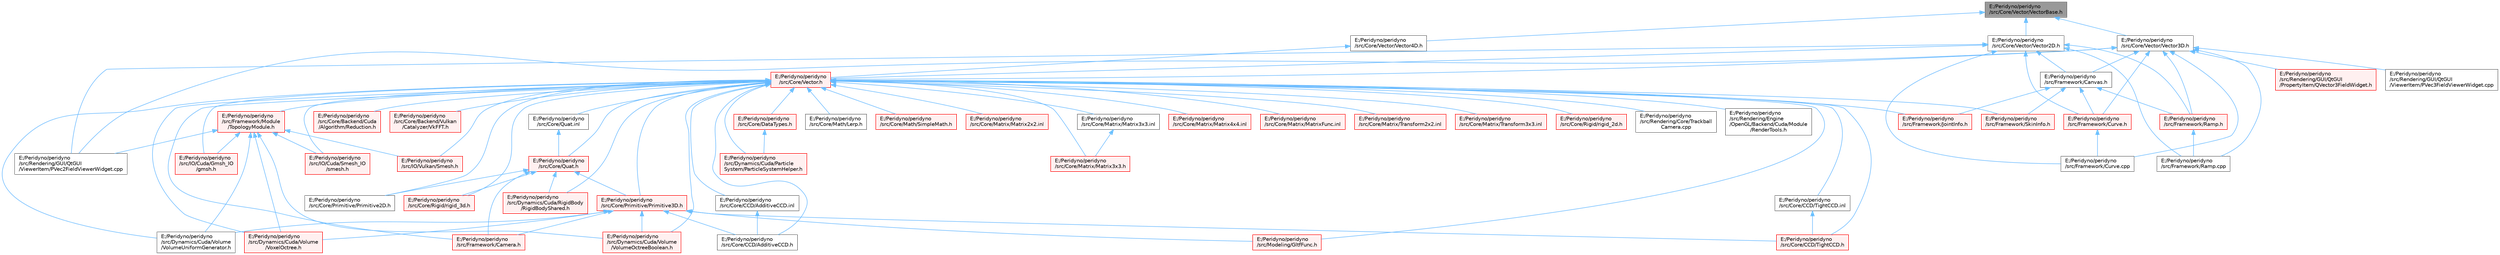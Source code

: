 digraph "E:/Peridyno/peridyno/src/Core/Vector/VectorBase.h"
{
 // LATEX_PDF_SIZE
  bgcolor="transparent";
  edge [fontname=Helvetica,fontsize=10,labelfontname=Helvetica,labelfontsize=10];
  node [fontname=Helvetica,fontsize=10,shape=box,height=0.2,width=0.4];
  Node1 [id="Node000001",label="E:/Peridyno/peridyno\l/src/Core/Vector/VectorBase.h",height=0.2,width=0.4,color="gray40", fillcolor="grey60", style="filled", fontcolor="black",tooltip=" "];
  Node1 -> Node2 [id="edge1_Node000001_Node000002",dir="back",color="steelblue1",style="solid",tooltip=" "];
  Node2 [id="Node000002",label="E:/Peridyno/peridyno\l/src/Core/Vector/Vector2D.h",height=0.2,width=0.4,color="grey40", fillcolor="white", style="filled",URL="$_vector2_d_8h.html",tooltip=" "];
  Node2 -> Node3 [id="edge2_Node000002_Node000003",dir="back",color="steelblue1",style="solid",tooltip=" "];
  Node3 [id="Node000003",label="E:/Peridyno/peridyno\l/src/Core/Vector.h",height=0.2,width=0.4,color="red", fillcolor="#FFF0F0", style="filled",URL="$_vector_8h.html",tooltip=" "];
  Node3 -> Node4 [id="edge3_Node000003_Node000004",dir="back",color="steelblue1",style="solid",tooltip=" "];
  Node4 [id="Node000004",label="E:/Peridyno/peridyno\l/src/Core/Backend/Cuda\l/Algorithm/Reduction.h",height=0.2,width=0.4,color="red", fillcolor="#FFF0F0", style="filled",URL="$_reduction_8h.html",tooltip=" "];
  Node3 -> Node45 [id="edge4_Node000003_Node000045",dir="back",color="steelblue1",style="solid",tooltip=" "];
  Node45 [id="Node000045",label="E:/Peridyno/peridyno\l/src/Core/Backend/Vulkan\l/Catalyzer/VkFFT.h",height=0.2,width=0.4,color="red", fillcolor="#FFF0F0", style="filled",URL="$_vk_f_f_t_8h.html",tooltip=" "];
  Node3 -> Node47 [id="edge5_Node000003_Node000047",dir="back",color="steelblue1",style="solid",tooltip=" "];
  Node47 [id="Node000047",label="E:/Peridyno/peridyno\l/src/Core/CCD/AdditiveCCD.h",height=0.2,width=0.4,color="grey40", fillcolor="white", style="filled",URL="$_additive_c_c_d_8h.html",tooltip=" "];
  Node3 -> Node48 [id="edge6_Node000003_Node000048",dir="back",color="steelblue1",style="solid",tooltip=" "];
  Node48 [id="Node000048",label="E:/Peridyno/peridyno\l/src/Core/CCD/AdditiveCCD.inl",height=0.2,width=0.4,color="grey40", fillcolor="white", style="filled",URL="$_additive_c_c_d_8inl.html",tooltip=" "];
  Node48 -> Node47 [id="edge7_Node000048_Node000047",dir="back",color="steelblue1",style="solid",tooltip=" "];
  Node3 -> Node49 [id="edge8_Node000003_Node000049",dir="back",color="steelblue1",style="solid",tooltip=" "];
  Node49 [id="Node000049",label="E:/Peridyno/peridyno\l/src/Core/CCD/TightCCD.h",height=0.2,width=0.4,color="red", fillcolor="#FFF0F0", style="filled",URL="$_tight_c_c_d_8h.html",tooltip=" "];
  Node3 -> Node52 [id="edge9_Node000003_Node000052",dir="back",color="steelblue1",style="solid",tooltip=" "];
  Node52 [id="Node000052",label="E:/Peridyno/peridyno\l/src/Core/CCD/TightCCD.inl",height=0.2,width=0.4,color="grey40", fillcolor="white", style="filled",URL="$_tight_c_c_d_8inl.html",tooltip=" "];
  Node52 -> Node49 [id="edge10_Node000052_Node000049",dir="back",color="steelblue1",style="solid",tooltip=" "];
  Node3 -> Node53 [id="edge11_Node000003_Node000053",dir="back",color="steelblue1",style="solid",tooltip=" "];
  Node53 [id="Node000053",label="E:/Peridyno/peridyno\l/src/Core/DataTypes.h",height=0.2,width=0.4,color="red", fillcolor="#FFF0F0", style="filled",URL="$_data_types_8h.html",tooltip=" "];
  Node53 -> Node54 [id="edge12_Node000053_Node000054",dir="back",color="steelblue1",style="solid",tooltip=" "];
  Node54 [id="Node000054",label="E:/Peridyno/peridyno\l/src/Dynamics/Cuda/Particle\lSystem/ParticleSystemHelper.h",height=0.2,width=0.4,color="red", fillcolor="#FFF0F0", style="filled",URL="$_particle_system_helper_8h.html",tooltip=" "];
  Node3 -> Node562 [id="edge13_Node000003_Node000562",dir="back",color="steelblue1",style="solid",tooltip=" "];
  Node562 [id="Node000562",label="E:/Peridyno/peridyno\l/src/Core/Math/Lerp.h",height=0.2,width=0.4,color="grey40", fillcolor="white", style="filled",URL="$_lerp_8h.html",tooltip=" "];
  Node3 -> Node563 [id="edge14_Node000003_Node000563",dir="back",color="steelblue1",style="solid",tooltip=" "];
  Node563 [id="Node000563",label="E:/Peridyno/peridyno\l/src/Core/Math/SimpleMath.h",height=0.2,width=0.4,color="red", fillcolor="#FFF0F0", style="filled",URL="$_simple_math_8h.html",tooltip=" "];
  Node3 -> Node651 [id="edge15_Node000003_Node000651",dir="back",color="steelblue1",style="solid",tooltip=" "];
  Node651 [id="Node000651",label="E:/Peridyno/peridyno\l/src/Core/Matrix/Matrix2x2.inl",height=0.2,width=0.4,color="red", fillcolor="#FFF0F0", style="filled",URL="$_matrix2x2_8inl.html",tooltip=" "];
  Node3 -> Node666 [id="edge16_Node000003_Node000666",dir="back",color="steelblue1",style="solid",tooltip=" "];
  Node666 [id="Node000666",label="E:/Peridyno/peridyno\l/src/Core/Matrix/Matrix3x3.h",height=0.2,width=0.4,color="red", fillcolor="#FFF0F0", style="filled",URL="$_matrix3x3_8h.html",tooltip=" "];
  Node3 -> Node667 [id="edge17_Node000003_Node000667",dir="back",color="steelblue1",style="solid",tooltip=" "];
  Node667 [id="Node000667",label="E:/Peridyno/peridyno\l/src/Core/Matrix/Matrix3x3.inl",height=0.2,width=0.4,color="grey40", fillcolor="white", style="filled",URL="$_matrix3x3_8inl.html",tooltip=" "];
  Node667 -> Node666 [id="edge18_Node000667_Node000666",dir="back",color="steelblue1",style="solid",tooltip=" "];
  Node3 -> Node668 [id="edge19_Node000003_Node000668",dir="back",color="steelblue1",style="solid",tooltip=" "];
  Node668 [id="Node000668",label="E:/Peridyno/peridyno\l/src/Core/Matrix/Matrix4x4.inl",height=0.2,width=0.4,color="red", fillcolor="#FFF0F0", style="filled",URL="$_matrix4x4_8inl.html",tooltip=" "];
  Node3 -> Node655 [id="edge20_Node000003_Node000655",dir="back",color="steelblue1",style="solid",tooltip=" "];
  Node655 [id="Node000655",label="E:/Peridyno/peridyno\l/src/Core/Matrix/MatrixFunc.inl",height=0.2,width=0.4,color="red", fillcolor="#FFF0F0", style="filled",URL="$_matrix_func_8inl.html",tooltip=" "];
  Node3 -> Node670 [id="edge21_Node000003_Node000670",dir="back",color="steelblue1",style="solid",tooltip=" "];
  Node670 [id="Node000670",label="E:/Peridyno/peridyno\l/src/Core/Matrix/Transform2x2.inl",height=0.2,width=0.4,color="red", fillcolor="#FFF0F0", style="filled",URL="$_transform2x2_8inl.html",tooltip=" "];
  Node3 -> Node671 [id="edge22_Node000003_Node000671",dir="back",color="steelblue1",style="solid",tooltip=" "];
  Node671 [id="Node000671",label="E:/Peridyno/peridyno\l/src/Core/Matrix/Transform3x3.inl",height=0.2,width=0.4,color="red", fillcolor="#FFF0F0", style="filled",URL="$_transform3x3_8inl.html",tooltip=" "];
  Node3 -> Node570 [id="edge23_Node000003_Node000570",dir="back",color="steelblue1",style="solid",tooltip=" "];
  Node570 [id="Node000570",label="E:/Peridyno/peridyno\l/src/Core/Primitive/Primitive2D.h",height=0.2,width=0.4,color="grey40", fillcolor="white", style="filled",URL="$_primitive2_d_8h.html",tooltip=" "];
  Node3 -> Node572 [id="edge24_Node000003_Node000572",dir="back",color="steelblue1",style="solid",tooltip=" "];
  Node572 [id="Node000572",label="E:/Peridyno/peridyno\l/src/Core/Primitive/Primitive3D.h",height=0.2,width=0.4,color="red", fillcolor="#FFF0F0", style="filled",URL="$_primitive3_d_8h.html",tooltip=" "];
  Node572 -> Node47 [id="edge25_Node000572_Node000047",dir="back",color="steelblue1",style="solid",tooltip=" "];
  Node572 -> Node49 [id="edge26_Node000572_Node000049",dir="back",color="steelblue1",style="solid",tooltip=" "];
  Node572 -> Node330 [id="edge27_Node000572_Node000330",dir="back",color="steelblue1",style="solid",tooltip=" "];
  Node330 [id="Node000330",label="E:/Peridyno/peridyno\l/src/Dynamics/Cuda/Volume\l/VolumeOctreeBoolean.h",height=0.2,width=0.4,color="red", fillcolor="#FFF0F0", style="filled",URL="$_volume_octree_boolean_8h.html",tooltip=" "];
  Node572 -> Node333 [id="edge28_Node000572_Node000333",dir="back",color="steelblue1",style="solid",tooltip=" "];
  Node333 [id="Node000333",label="E:/Peridyno/peridyno\l/src/Dynamics/Cuda/Volume\l/VolumeUniformGenerator.h",height=0.2,width=0.4,color="grey40", fillcolor="white", style="filled",URL="$_volume_uniform_generator_8h.html",tooltip=" "];
  Node572 -> Node469 [id="edge29_Node000572_Node000469",dir="back",color="steelblue1",style="solid",tooltip=" "];
  Node469 [id="Node000469",label="E:/Peridyno/peridyno\l/src/Dynamics/Cuda/Volume\l/VoxelOctree.h",height=0.2,width=0.4,color="red", fillcolor="#FFF0F0", style="filled",URL="$_voxel_octree_8h.html",tooltip=" "];
  Node572 -> Node574 [id="edge30_Node000572_Node000574",dir="back",color="steelblue1",style="solid",tooltip=" "];
  Node574 [id="Node000574",label="E:/Peridyno/peridyno\l/src/Framework/Camera.h",height=0.2,width=0.4,color="red", fillcolor="#FFF0F0", style="filled",URL="$_framework_2_camera_8h.html",tooltip=" "];
  Node572 -> Node519 [id="edge31_Node000572_Node000519",dir="back",color="steelblue1",style="solid",tooltip=" "];
  Node519 [id="Node000519",label="E:/Peridyno/peridyno\l/src/Modeling/GltfFunc.h",height=0.2,width=0.4,color="red", fillcolor="#FFF0F0", style="filled",URL="$_gltf_func_8h.html",tooltip=" "];
  Node3 -> Node656 [id="edge32_Node000003_Node000656",dir="back",color="steelblue1",style="solid",tooltip=" "];
  Node656 [id="Node000656",label="E:/Peridyno/peridyno\l/src/Core/Quat.h",height=0.2,width=0.4,color="red", fillcolor="#FFF0F0", style="filled",URL="$_quat_8h.html",tooltip="Implementation of quaternion."];
  Node656 -> Node570 [id="edge33_Node000656_Node000570",dir="back",color="steelblue1",style="solid",tooltip=" "];
  Node656 -> Node572 [id="edge34_Node000656_Node000572",dir="back",color="steelblue1",style="solid",tooltip=" "];
  Node656 -> Node659 [id="edge35_Node000656_Node000659",dir="back",color="steelblue1",style="solid",tooltip=" "];
  Node659 [id="Node000659",label="E:/Peridyno/peridyno\l/src/Core/Rigid/rigid_3d.h",height=0.2,width=0.4,color="red", fillcolor="#FFF0F0", style="filled",URL="$rigid__3d_8h.html",tooltip=" "];
  Node656 -> Node661 [id="edge36_Node000656_Node000661",dir="back",color="steelblue1",style="solid",tooltip=" "];
  Node661 [id="Node000661",label="E:/Peridyno/peridyno\l/src/Dynamics/Cuda/RigidBody\l/RigidBodyShared.h",height=0.2,width=0.4,color="red", fillcolor="#FFF0F0", style="filled",URL="$_rigid_body_shared_8h.html",tooltip=" "];
  Node656 -> Node574 [id="edge37_Node000656_Node000574",dir="back",color="steelblue1",style="solid",tooltip=" "];
  Node3 -> Node663 [id="edge38_Node000003_Node000663",dir="back",color="steelblue1",style="solid",tooltip=" "];
  Node663 [id="Node000663",label="E:/Peridyno/peridyno\l/src/Core/Quat.inl",height=0.2,width=0.4,color="grey40", fillcolor="white", style="filled",URL="$_quat_8inl.html",tooltip=" "];
  Node663 -> Node656 [id="edge39_Node000663_Node000656",dir="back",color="steelblue1",style="solid",tooltip=" "];
  Node3 -> Node664 [id="edge40_Node000003_Node000664",dir="back",color="steelblue1",style="solid",tooltip=" "];
  Node664 [id="Node000664",label="E:/Peridyno/peridyno\l/src/Core/Rigid/rigid_2d.h",height=0.2,width=0.4,color="red", fillcolor="#FFF0F0", style="filled",URL="$rigid__2d_8h.html",tooltip=" "];
  Node3 -> Node659 [id="edge41_Node000003_Node000659",dir="back",color="steelblue1",style="solid",tooltip=" "];
  Node3 -> Node54 [id="edge42_Node000003_Node000054",dir="back",color="steelblue1",style="solid",tooltip=" "];
  Node3 -> Node661 [id="edge43_Node000003_Node000661",dir="back",color="steelblue1",style="solid",tooltip=" "];
  Node3 -> Node330 [id="edge44_Node000003_Node000330",dir="back",color="steelblue1",style="solid",tooltip=" "];
  Node3 -> Node333 [id="edge45_Node000003_Node000333",dir="back",color="steelblue1",style="solid",tooltip=" "];
  Node3 -> Node469 [id="edge46_Node000003_Node000469",dir="back",color="steelblue1",style="solid",tooltip=" "];
  Node3 -> Node574 [id="edge47_Node000003_Node000574",dir="back",color="steelblue1",style="solid",tooltip=" "];
  Node3 -> Node71 [id="edge48_Node000003_Node000071",dir="back",color="steelblue1",style="solid",tooltip=" "];
  Node71 [id="Node000071",label="E:/Peridyno/peridyno\l/src/Framework/JointInfo.h",height=0.2,width=0.4,color="red", fillcolor="#FFF0F0", style="filled",URL="$_joint_info_8h.html",tooltip=" "];
  Node3 -> Node468 [id="edge49_Node000003_Node000468",dir="back",color="steelblue1",style="solid",tooltip=" "];
  Node468 [id="Node000468",label="E:/Peridyno/peridyno\l/src/Framework/Module\l/TopologyModule.h",height=0.2,width=0.4,color="red", fillcolor="#FFF0F0", style="filled",URL="$_topology_module_8h.html",tooltip=" "];
  Node468 -> Node330 [id="edge50_Node000468_Node000330",dir="back",color="steelblue1",style="solid",tooltip=" "];
  Node468 -> Node333 [id="edge51_Node000468_Node000333",dir="back",color="steelblue1",style="solid",tooltip=" "];
  Node468 -> Node469 [id="edge52_Node000468_Node000469",dir="back",color="steelblue1",style="solid",tooltip=" "];
  Node468 -> Node470 [id="edge53_Node000468_Node000470",dir="back",color="steelblue1",style="solid",tooltip=" "];
  Node470 [id="Node000470",label="E:/Peridyno/peridyno\l/src/IO/Cuda/Gmsh_IO\l/gmsh.h",height=0.2,width=0.4,color="red", fillcolor="#FFF0F0", style="filled",URL="$gmsh_8h.html",tooltip=" "];
  Node468 -> Node472 [id="edge54_Node000468_Node000472",dir="back",color="steelblue1",style="solid",tooltip=" "];
  Node472 [id="Node000472",label="E:/Peridyno/peridyno\l/src/IO/Cuda/Smesh_IO\l/smesh.h",height=0.2,width=0.4,color="red", fillcolor="#FFF0F0", style="filled",URL="$_cuda_2_smesh___i_o_2smesh_8h.html",tooltip=" "];
  Node468 -> Node474 [id="edge55_Node000468_Node000474",dir="back",color="steelblue1",style="solid",tooltip=" "];
  Node474 [id="Node000474",label="E:/Peridyno/peridyno\l/src/IO/Vulkan/Smesh.h",height=0.2,width=0.4,color="red", fillcolor="#FFF0F0", style="filled",URL="$_vulkan_2smesh_8h.html",tooltip=" "];
  Node468 -> Node494 [id="edge56_Node000468_Node000494",dir="back",color="steelblue1",style="solid",tooltip=" "];
  Node494 [id="Node000494",label="E:/Peridyno/peridyno\l/src/Rendering/GUI/QtGUI\l/ViewerItem/PVec2FieldViewerWidget.cpp",height=0.2,width=0.4,color="grey40", fillcolor="white", style="filled",URL="$_p_vec2_field_viewer_widget_8cpp.html",tooltip=" "];
  Node3 -> Node518 [id="edge57_Node000003_Node000518",dir="back",color="steelblue1",style="solid",tooltip=" "];
  Node518 [id="Node000518",label="E:/Peridyno/peridyno\l/src/Framework/SkinInfo.h",height=0.2,width=0.4,color="red", fillcolor="#FFF0F0", style="filled",URL="$_skin_info_8h.html",tooltip=" "];
  Node3 -> Node470 [id="edge58_Node000003_Node000470",dir="back",color="steelblue1",style="solid",tooltip=" "];
  Node3 -> Node472 [id="edge59_Node000003_Node000472",dir="back",color="steelblue1",style="solid",tooltip=" "];
  Node3 -> Node474 [id="edge60_Node000003_Node000474",dir="back",color="steelblue1",style="solid",tooltip=" "];
  Node3 -> Node519 [id="edge61_Node000003_Node000519",dir="back",color="steelblue1",style="solid",tooltip=" "];
  Node3 -> Node672 [id="edge62_Node000003_Node000672",dir="back",color="steelblue1",style="solid",tooltip=" "];
  Node672 [id="Node000672",label="E:/Peridyno/peridyno\l/src/Rendering/Core/Trackball\lCamera.cpp",height=0.2,width=0.4,color="grey40", fillcolor="white", style="filled",URL="$_trackball_camera_8cpp.html",tooltip=" "];
  Node3 -> Node673 [id="edge63_Node000003_Node000673",dir="back",color="steelblue1",style="solid",tooltip=" "];
  Node673 [id="Node000673",label="E:/Peridyno/peridyno\l/src/Rendering/Engine\l/OpenGL/Backend/Cuda/Module\l/RenderTools.h",height=0.2,width=0.4,color="grey40", fillcolor="white", style="filled",URL="$_render_tools_8h.html",tooltip=" "];
  Node2 -> Node688 [id="edge64_Node000002_Node000688",dir="back",color="steelblue1",style="solid",tooltip=" "];
  Node688 [id="Node000688",label="E:/Peridyno/peridyno\l/src/Framework/Canvas.h",height=0.2,width=0.4,color="grey40", fillcolor="white", style="filled",URL="$_canvas_8h.html",tooltip=" "];
  Node688 -> Node689 [id="edge65_Node000688_Node000689",dir="back",color="steelblue1",style="solid",tooltip=" "];
  Node689 [id="Node000689",label="E:/Peridyno/peridyno\l/src/Framework/Curve.h",height=0.2,width=0.4,color="red", fillcolor="#FFF0F0", style="filled",URL="$_curve_8h.html",tooltip=" "];
  Node689 -> Node690 [id="edge66_Node000689_Node000690",dir="back",color="steelblue1",style="solid",tooltip=" "];
  Node690 [id="Node000690",label="E:/Peridyno/peridyno\l/src/Framework/Curve.cpp",height=0.2,width=0.4,color="grey40", fillcolor="white", style="filled",URL="$_curve_8cpp.html",tooltip=" "];
  Node688 -> Node71 [id="edge67_Node000688_Node000071",dir="back",color="steelblue1",style="solid",tooltip=" "];
  Node688 -> Node691 [id="edge68_Node000688_Node000691",dir="back",color="steelblue1",style="solid",tooltip=" "];
  Node691 [id="Node000691",label="E:/Peridyno/peridyno\l/src/Framework/Ramp.h",height=0.2,width=0.4,color="red", fillcolor="#FFF0F0", style="filled",URL="$_ramp_8h.html",tooltip=" "];
  Node691 -> Node692 [id="edge69_Node000691_Node000692",dir="back",color="steelblue1",style="solid",tooltip=" "];
  Node692 [id="Node000692",label="E:/Peridyno/peridyno\l/src/Framework/Ramp.cpp",height=0.2,width=0.4,color="grey40", fillcolor="white", style="filled",URL="$_ramp_8cpp.html",tooltip=" "];
  Node688 -> Node518 [id="edge70_Node000688_Node000518",dir="back",color="steelblue1",style="solid",tooltip=" "];
  Node2 -> Node690 [id="edge71_Node000002_Node000690",dir="back",color="steelblue1",style="solid",tooltip=" "];
  Node2 -> Node689 [id="edge72_Node000002_Node000689",dir="back",color="steelblue1",style="solid",tooltip=" "];
  Node2 -> Node692 [id="edge73_Node000002_Node000692",dir="back",color="steelblue1",style="solid",tooltip=" "];
  Node2 -> Node691 [id="edge74_Node000002_Node000691",dir="back",color="steelblue1",style="solid",tooltip=" "];
  Node2 -> Node494 [id="edge75_Node000002_Node000494",dir="back",color="steelblue1",style="solid",tooltip=" "];
  Node1 -> Node693 [id="edge76_Node000001_Node000693",dir="back",color="steelblue1",style="solid",tooltip=" "];
  Node693 [id="Node000693",label="E:/Peridyno/peridyno\l/src/Core/Vector/Vector3D.h",height=0.2,width=0.4,color="grey40", fillcolor="white", style="filled",URL="$_vector3_d_8h.html",tooltip=" "];
  Node693 -> Node3 [id="edge77_Node000693_Node000003",dir="back",color="steelblue1",style="solid",tooltip=" "];
  Node693 -> Node688 [id="edge78_Node000693_Node000688",dir="back",color="steelblue1",style="solid",tooltip=" "];
  Node693 -> Node690 [id="edge79_Node000693_Node000690",dir="back",color="steelblue1",style="solid",tooltip=" "];
  Node693 -> Node689 [id="edge80_Node000693_Node000689",dir="back",color="steelblue1",style="solid",tooltip=" "];
  Node693 -> Node692 [id="edge81_Node000693_Node000692",dir="back",color="steelblue1",style="solid",tooltip=" "];
  Node693 -> Node691 [id="edge82_Node000693_Node000691",dir="back",color="steelblue1",style="solid",tooltip=" "];
  Node693 -> Node694 [id="edge83_Node000693_Node000694",dir="back",color="steelblue1",style="solid",tooltip=" "];
  Node694 [id="Node000694",label="E:/Peridyno/peridyno\l/src/Rendering/GUI/QtGUI\l/PropertyItem/QVector3FieldWidget.h",height=0.2,width=0.4,color="red", fillcolor="#FFF0F0", style="filled",URL="$_q_vector3_field_widget_8h.html",tooltip=" "];
  Node693 -> Node494 [id="edge84_Node000693_Node000494",dir="back",color="steelblue1",style="solid",tooltip=" "];
  Node693 -> Node635 [id="edge85_Node000693_Node000635",dir="back",color="steelblue1",style="solid",tooltip=" "];
  Node635 [id="Node000635",label="E:/Peridyno/peridyno\l/src/Rendering/GUI/QtGUI\l/ViewerItem/PVec3FieldViewerWidget.cpp",height=0.2,width=0.4,color="grey40", fillcolor="white", style="filled",URL="$_p_vec3_field_viewer_widget_8cpp.html",tooltip=" "];
  Node1 -> Node695 [id="edge86_Node000001_Node000695",dir="back",color="steelblue1",style="solid",tooltip=" "];
  Node695 [id="Node000695",label="E:/Peridyno/peridyno\l/src/Core/Vector/Vector4D.h",height=0.2,width=0.4,color="grey40", fillcolor="white", style="filled",URL="$_vector4_d_8h.html",tooltip=" "];
  Node695 -> Node3 [id="edge87_Node000695_Node000003",dir="back",color="steelblue1",style="solid",tooltip=" "];
}
